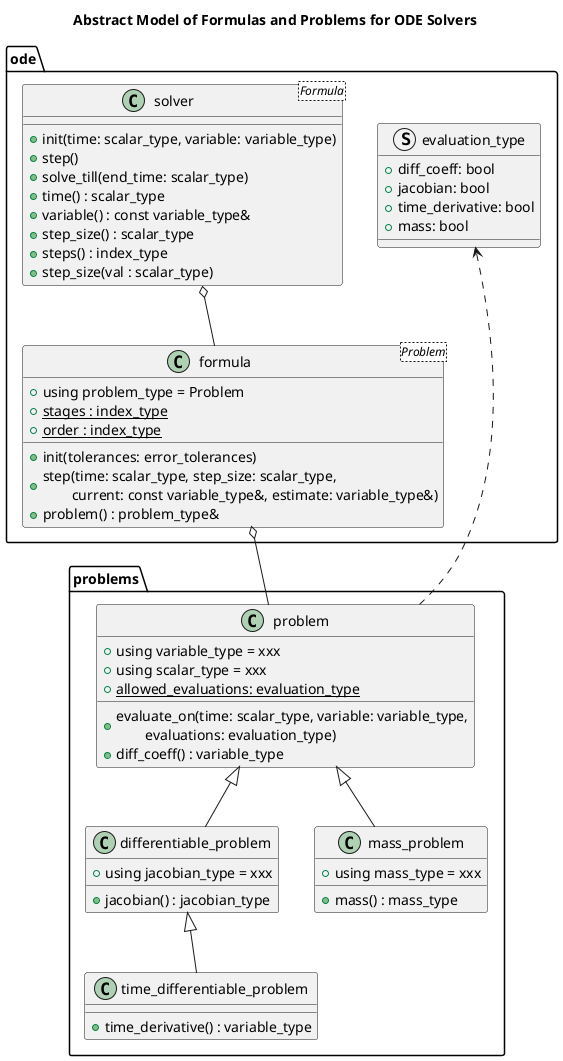 @startuml formula_and_problems

title Abstract Model of Formulas and Problems for ODE Solvers

package ode {
    struct evaluation_type {
        + diff_coeff: bool
        + jacobian: bool
        + time_derivative: bool
        + mass: bool
    }
}

package problems {
    class problem {
        + using variable_type = xxx
        + using scalar_type = xxx
        {static} + allowed_evaluations: evaluation_type
        + evaluate_on(time: scalar_type, variable: variable_type,\n\tevaluations: evaluation_type)
        + diff_coeff() : variable_type
    }
    problem ..> evaluation_type

    class differentiable_problem {
        + using jacobian_type = xxx
        + jacobian() : jacobian_type
    }
    problem <|-- differentiable_problem

    class time_differentiable_problem {
        + time_derivative() : variable_type
    }
    differentiable_problem <|-- time_differentiable_problem

    class mass_problem {
        + using mass_type = xxx
        + mass() : mass_type
    }
    problem <|-- mass_problem
}

package ode {
    !startsub formula
    class formula<Problem> {
        + using problem_type = Problem
        {static} + stages : index_type
        {static} + order : index_type
        + init(tolerances: error_tolerances)
        + step(time: scalar_type, step_size: scalar_type,\n\tcurrent: const variable_type&, estimate: variable_type&)
        + problem() : problem_type&
    }
    !endsub
    formula o-- problem

    !startsub solver
    class solver<Formula> {
        + init(time: scalar_type, variable: variable_type)
        + step()
        + solve_till(end_time: scalar_type)
        + time() : scalar_type
        + variable() : const variable_type&
        + step_size() : scalar_type
        + steps() : index_type
        + step_size(val : scalar_type)
    }
    solver o-- formula
    !endsub
}

@enduml
